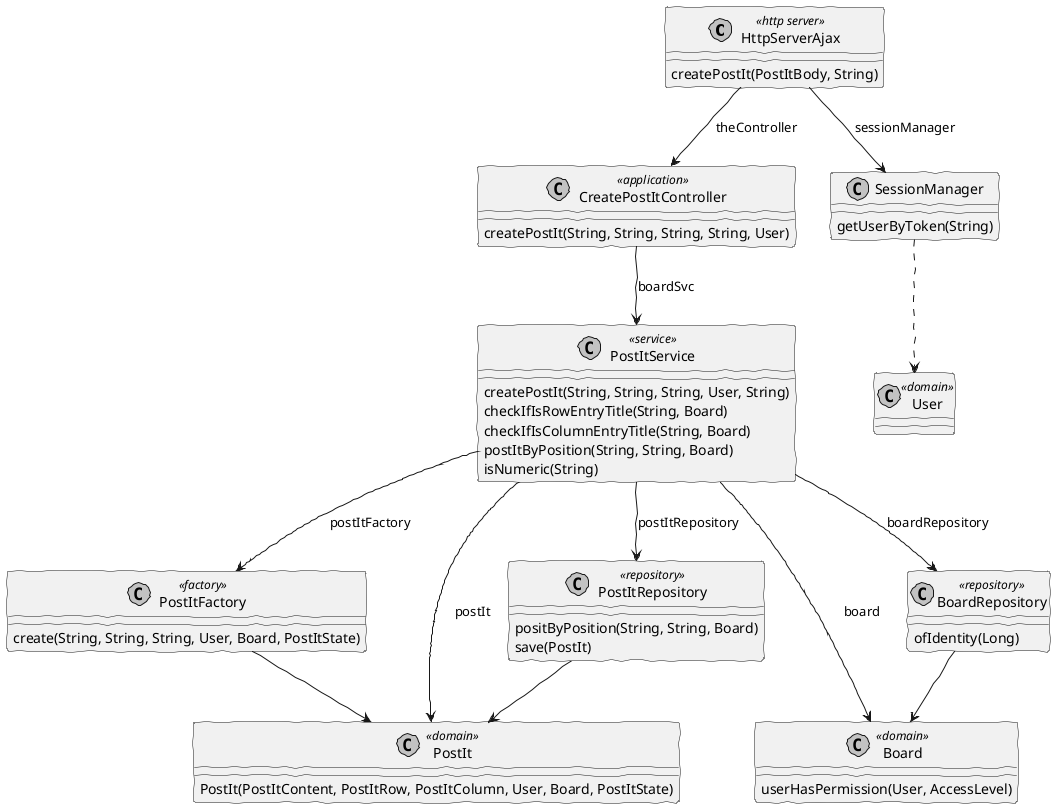 @startuml
'http://plantuml.com/skinparam.html
skinparam handwritten true
skinparam monochrome true
skinparam packageStyle rect
skinparam defaultFontName FG Virgil
skinparam shadowing false


class HttpServerAjax <<http server>>
class CreatePostItController <<application>>
class SessionManager
class PostItService <<service>>
class PostItFactory <<factory>>
class PostItRepository <<repository>>
class BoardRepository <<repository>>
class PostIt <<domain>>
class User <<domain>>
class Board <<domain>>


HttpServerAjax --> CreatePostItController: theController
HttpServerAjax --> SessionManager: sessionManager
SessionManager ..> User
CreatePostItController --> PostItService: boardSvc
PostItService --> PostItFactory: postItFactory
PostItService --> PostItRepository: postItRepository
PostItService --> BoardRepository: boardRepository
PostItFactory --> PostIt
PostItRepository --> PostIt
BoardRepository --> Board
PostItService --> PostIt: postIt
PostItService --> Board: board



HttpServerAjax : createPostIt(PostItBody, String)
SessionManager : getUserByToken(String)
CreatePostItController : createPostIt(String, String, String, String, User)
PostItService : createPostIt(String, String, String, User, String)
PostItService : checkIfIsRowEntryTitle(String, Board)
PostItService : checkIfIsColumnEntryTitle(String, Board)
PostItService : postItByPosition(String, String, Board)
PostItService : isNumeric(String)
PostItFactory : create(String, String, String, User, Board, PostItState)
Board : userHasPermission(User, AccessLevel)
PostItRepository : positByPosition(String, String, Board)
PostItRepository : save(PostIt)
BoardRepository : ofIdentity(Long)
PostIt : PostIt(PostItContent, PostItRow, PostItColumn, User, Board, PostItState)


@enduml